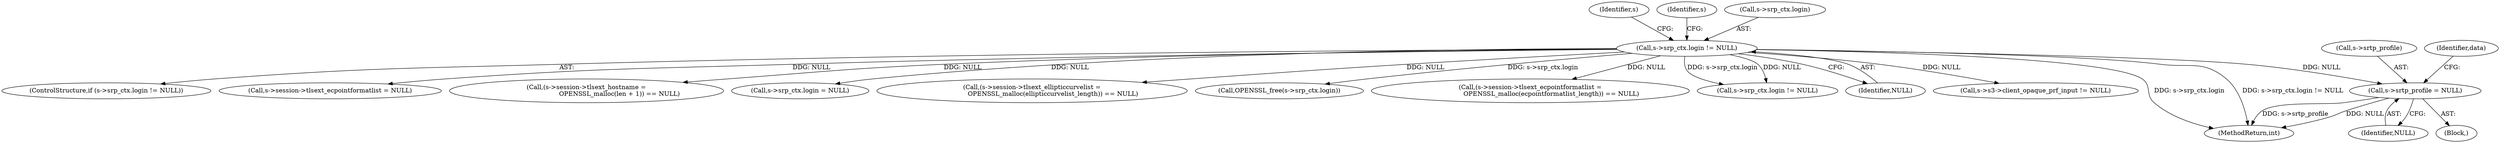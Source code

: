 digraph "0_openssl_2c0d295e26306e15a92eb23a84a1802005c1c137@pointer" {
"1000194" [label="(Call,s->srtp_profile = NULL)"];
"1000173" [label="(Call,s->srp_ctx.login != NULL)"];
"1000195" [label="(Call,s->srtp_profile)"];
"1000172" [label="(ControlStructure,if (s->srp_ctx.login != NULL))"];
"1000573" [label="(Call,s->session->tlsext_ecpointformatlist = NULL)"];
"1000184" [label="(Identifier,s)"];
"1001268" [label="(MethodReturn,int)"];
"1000342" [label="(Call,(s->session->tlsext_hostname =\n                                 OPENSSL_malloc(len + 1)) == NULL)"];
"1000119" [label="(Block,)"];
"1000187" [label="(Call,s->srp_ctx.login = NULL)"];
"1000716" [label="(Call,(s->session->tlsext_ellipticcurvelist =\n                     OPENSSL_malloc(ellipticcurvelist_length)) == NULL)"];
"1000181" [label="(Call,OPENSSL_free(s->srp_ctx.login))"];
"1000196" [label="(Identifier,s)"];
"1000588" [label="(Call,(s->session->tlsext_ecpointformatlist =\n                     OPENSSL_malloc(ecpointformatlist_length)) == NULL)"];
"1000477" [label="(Call,s->srp_ctx.login != NULL)"];
"1000201" [label="(Identifier,data)"];
"1000194" [label="(Call,s->srtp_profile = NULL)"];
"1000179" [label="(Identifier,NULL)"];
"1000174" [label="(Call,s->srp_ctx.login)"];
"1000837" [label="(Call,s->s3->client_opaque_prf_input != NULL)"];
"1000173" [label="(Call,s->srp_ctx.login != NULL)"];
"1000198" [label="(Identifier,NULL)"];
"1000194" -> "1000119"  [label="AST: "];
"1000194" -> "1000198"  [label="CFG: "];
"1000195" -> "1000194"  [label="AST: "];
"1000198" -> "1000194"  [label="AST: "];
"1000201" -> "1000194"  [label="CFG: "];
"1000194" -> "1001268"  [label="DDG: s->srtp_profile"];
"1000194" -> "1001268"  [label="DDG: NULL"];
"1000173" -> "1000194"  [label="DDG: NULL"];
"1000173" -> "1000172"  [label="AST: "];
"1000173" -> "1000179"  [label="CFG: "];
"1000174" -> "1000173"  [label="AST: "];
"1000179" -> "1000173"  [label="AST: "];
"1000184" -> "1000173"  [label="CFG: "];
"1000196" -> "1000173"  [label="CFG: "];
"1000173" -> "1001268"  [label="DDG: s->srp_ctx.login != NULL"];
"1000173" -> "1001268"  [label="DDG: s->srp_ctx.login"];
"1000173" -> "1000181"  [label="DDG: s->srp_ctx.login"];
"1000173" -> "1000187"  [label="DDG: NULL"];
"1000173" -> "1000342"  [label="DDG: NULL"];
"1000173" -> "1000477"  [label="DDG: s->srp_ctx.login"];
"1000173" -> "1000477"  [label="DDG: NULL"];
"1000173" -> "1000573"  [label="DDG: NULL"];
"1000173" -> "1000588"  [label="DDG: NULL"];
"1000173" -> "1000716"  [label="DDG: NULL"];
"1000173" -> "1000837"  [label="DDG: NULL"];
}

